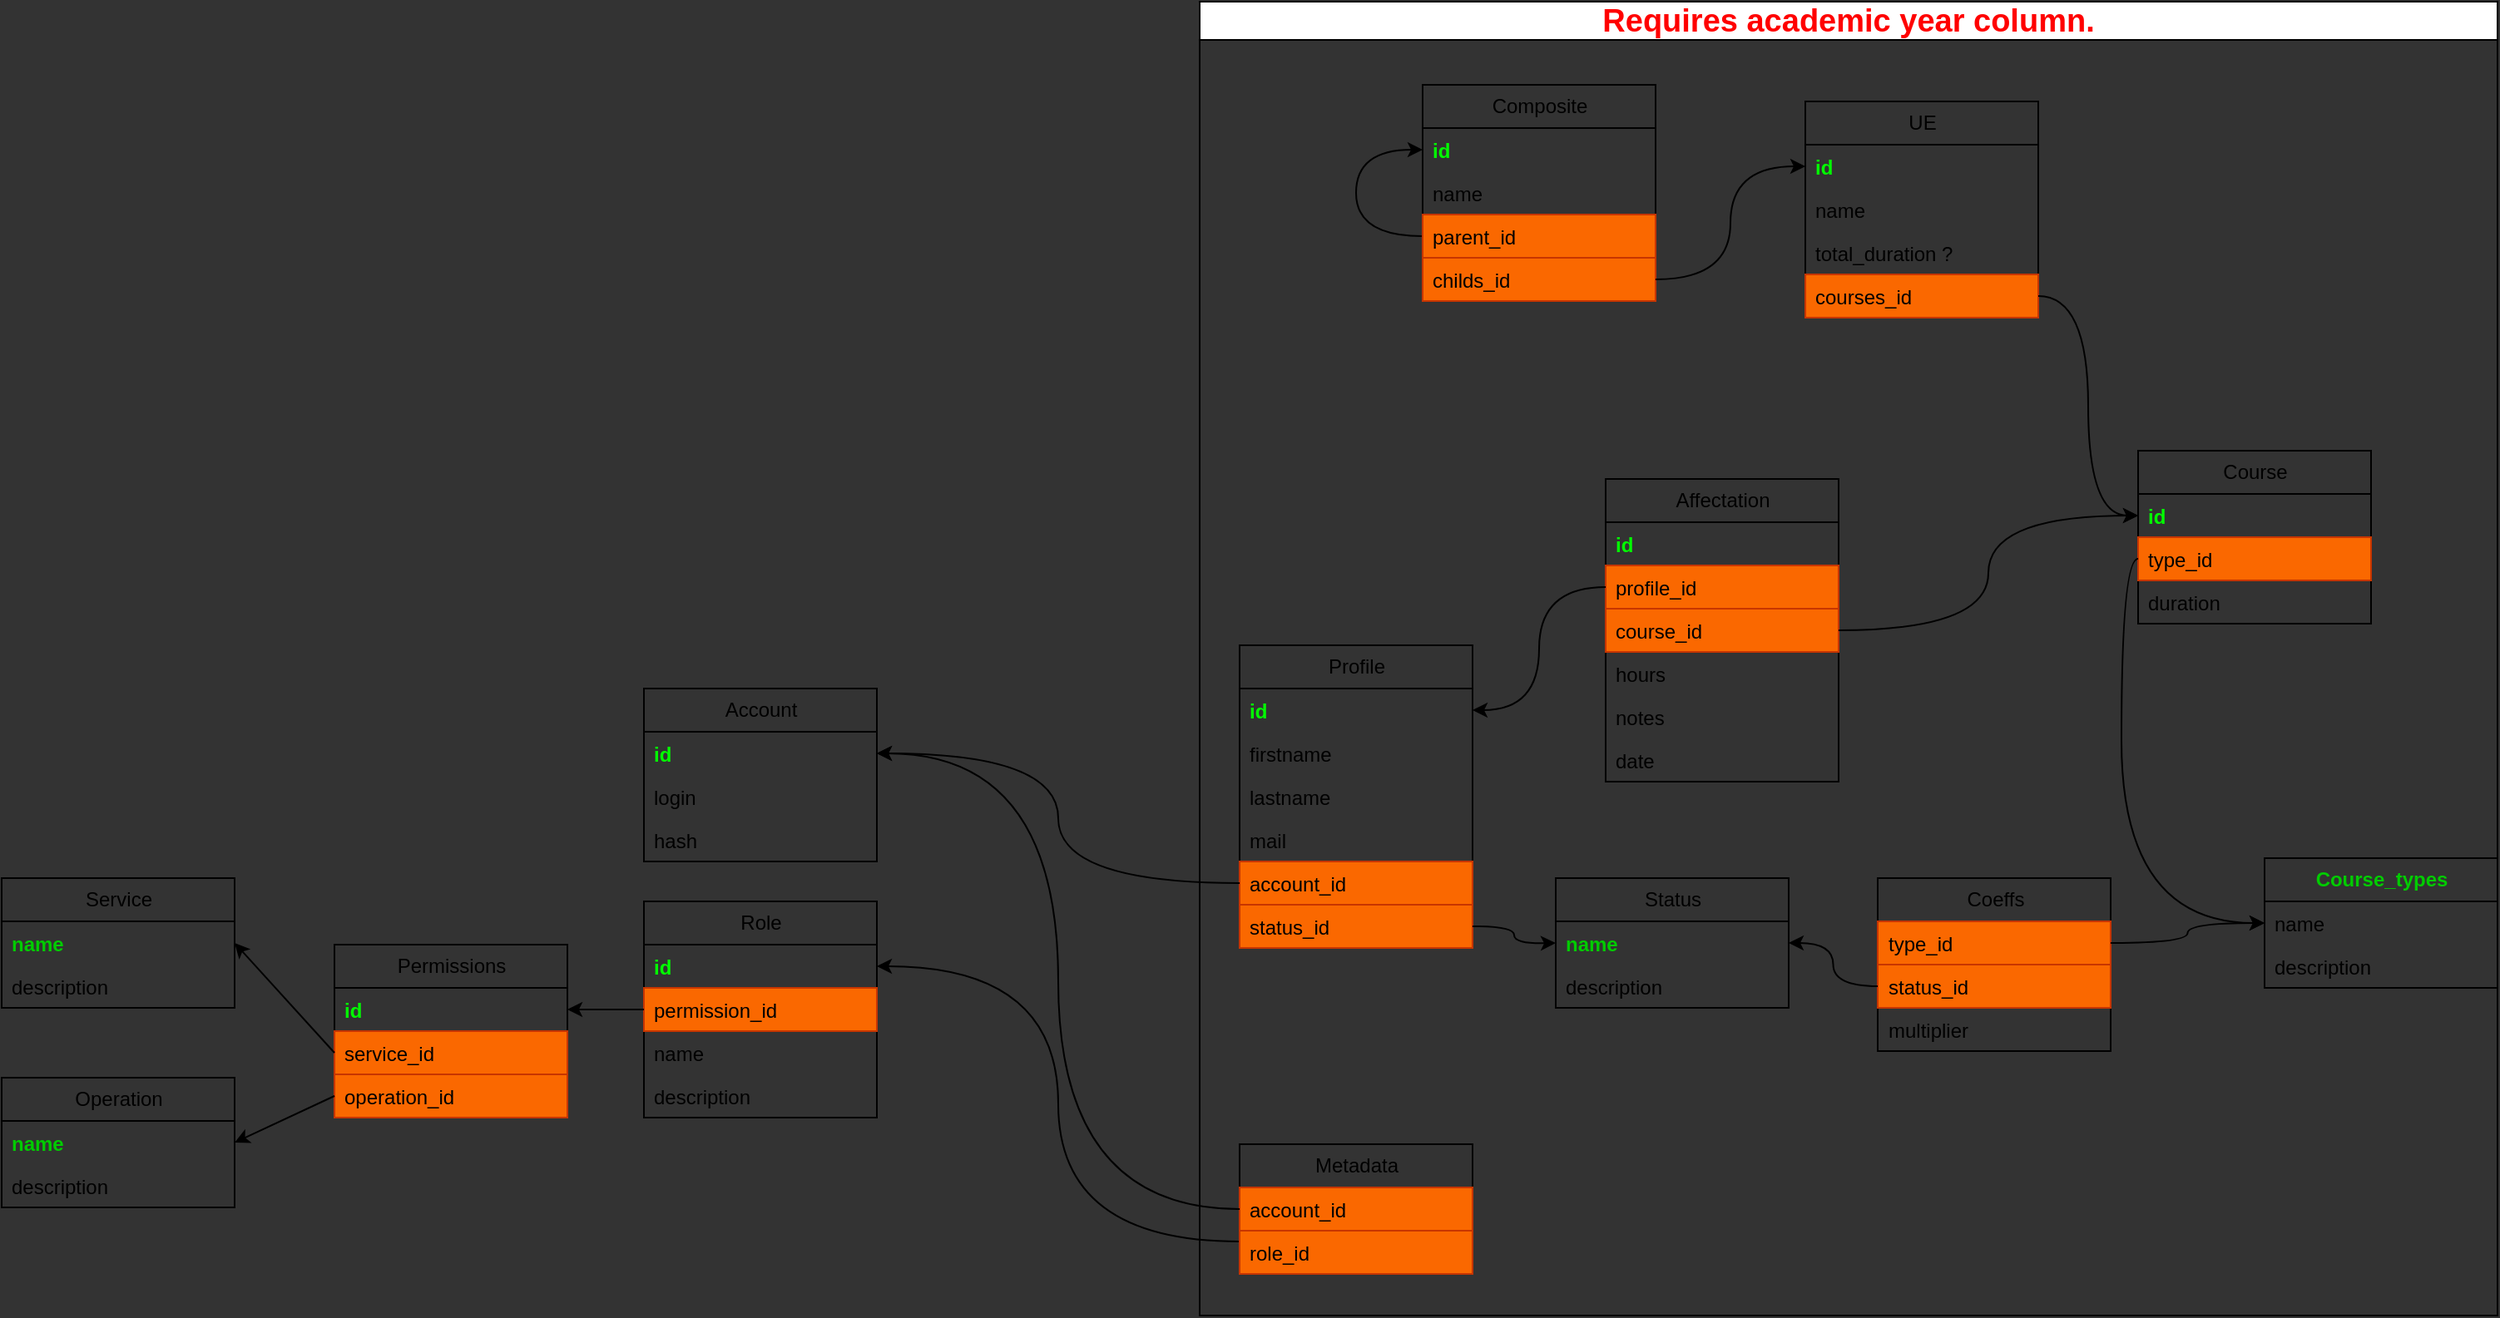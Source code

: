 <mxfile>
    <diagram id="kcSexKOCGb9BqDKbvnrg" name="Page-1">
        <mxGraphModel dx="2261" dy="825" grid="1" gridSize="10" guides="1" tooltips="1" connect="1" arrows="1" fold="1" page="1" pageScale="1" pageWidth="827" pageHeight="1169" background="#333333" math="0" shadow="0">
            <root>
                <mxCell id="0"/>
                <mxCell id="1" parent="0"/>
                <mxCell id="27" value="Profile" style="swimlane;fontStyle=0;childLayout=stackLayout;horizontal=1;startSize=26;fillColor=none;horizontalStack=0;resizeParent=1;resizeParentMax=0;resizeLast=0;collapsible=1;marginBottom=0;html=1;" parent="1" vertex="1">
                    <mxGeometry x="4" y="577" width="140" height="182" as="geometry"/>
                </mxCell>
                <mxCell id="28" value="id" style="text;strokeColor=none;fillColor=none;align=left;verticalAlign=top;spacingLeft=4;spacingRight=4;overflow=hidden;rotatable=0;points=[[0,0.5],[1,0.5]];portConstraint=eastwest;whiteSpace=wrap;html=1;fontStyle=1;fontColor=#00FF00;" parent="27" vertex="1">
                    <mxGeometry y="26" width="140" height="26" as="geometry"/>
                </mxCell>
                <mxCell id="29" value="firstname" style="text;strokeColor=none;fillColor=none;align=left;verticalAlign=top;spacingLeft=4;spacingRight=4;overflow=hidden;rotatable=0;points=[[0,0.5],[1,0.5]];portConstraint=eastwest;whiteSpace=wrap;html=1;" parent="27" vertex="1">
                    <mxGeometry y="52" width="140" height="26" as="geometry"/>
                </mxCell>
                <mxCell id="30" value="lastname" style="text;strokeColor=none;fillColor=none;align=left;verticalAlign=top;spacingLeft=4;spacingRight=4;overflow=hidden;rotatable=0;points=[[0,0.5],[1,0.5]];portConstraint=eastwest;whiteSpace=wrap;html=1;" parent="27" vertex="1">
                    <mxGeometry y="78" width="140" height="26" as="geometry"/>
                </mxCell>
                <mxCell id="31" value="mail" style="text;strokeColor=none;fillColor=none;align=left;verticalAlign=top;spacingLeft=4;spacingRight=4;overflow=hidden;rotatable=0;points=[[0,0.5],[1,0.5]];portConstraint=eastwest;whiteSpace=wrap;html=1;" parent="27" vertex="1">
                    <mxGeometry y="104" width="140" height="26" as="geometry"/>
                </mxCell>
                <mxCell id="32" value="account_id" style="text;strokeColor=#C73500;fillColor=#fa6800;align=left;verticalAlign=top;spacingLeft=4;spacingRight=4;overflow=hidden;rotatable=0;points=[[0,0.5],[1,0.5]];portConstraint=eastwest;whiteSpace=wrap;html=1;fontColor=#000000;" parent="27" vertex="1">
                    <mxGeometry y="130" width="140" height="26" as="geometry"/>
                </mxCell>
                <mxCell id="81" value="status_id" style="text;strokeColor=#C73500;fillColor=#fa6800;align=left;verticalAlign=top;spacingLeft=4;spacingRight=4;overflow=hidden;rotatable=0;points=[[0,0.5],[1,0.5]];portConstraint=eastwest;whiteSpace=wrap;html=1;fontColor=#000000;" parent="27" vertex="1">
                    <mxGeometry y="156" width="140" height="26" as="geometry"/>
                </mxCell>
                <mxCell id="19" value="Account" style="swimlane;fontStyle=0;childLayout=stackLayout;horizontal=1;startSize=26;fillColor=none;horizontalStack=0;resizeParent=1;resizeParentMax=0;resizeLast=0;collapsible=1;marginBottom=0;html=1;" parent="1" vertex="1">
                    <mxGeometry x="-354" y="603" width="140" height="104" as="geometry"/>
                </mxCell>
                <mxCell id="20" value="id" style="text;strokeColor=none;fillColor=none;align=left;verticalAlign=top;spacingLeft=4;spacingRight=4;overflow=hidden;rotatable=0;points=[[0,0.5],[1,0.5]];portConstraint=eastwest;whiteSpace=wrap;html=1;fontStyle=1;fontColor=#00FF00;" parent="19" vertex="1">
                    <mxGeometry y="26" width="140" height="26" as="geometry"/>
                </mxCell>
                <mxCell id="21" value="login" style="text;strokeColor=none;fillColor=none;align=left;verticalAlign=top;spacingLeft=4;spacingRight=4;overflow=hidden;rotatable=0;points=[[0,0.5],[1,0.5]];portConstraint=eastwest;whiteSpace=wrap;html=1;" parent="19" vertex="1">
                    <mxGeometry y="52" width="140" height="26" as="geometry"/>
                </mxCell>
                <mxCell id="22" value="hash" style="text;strokeColor=none;fillColor=none;align=left;verticalAlign=top;spacingLeft=4;spacingRight=4;overflow=hidden;rotatable=0;points=[[0,0.5],[1,0.5]];portConstraint=eastwest;whiteSpace=wrap;html=1;" parent="19" vertex="1">
                    <mxGeometry y="78" width="140" height="26" as="geometry"/>
                </mxCell>
                <mxCell id="23" value="Role" style="swimlane;fontStyle=0;childLayout=stackLayout;horizontal=1;startSize=26;fillColor=none;horizontalStack=0;resizeParent=1;resizeParentMax=0;resizeLast=0;collapsible=1;marginBottom=0;html=1;" parent="1" vertex="1">
                    <mxGeometry x="-354" y="731" width="140" height="130" as="geometry"/>
                </mxCell>
                <mxCell id="98" value="id" style="text;strokeColor=none;fillColor=none;align=left;verticalAlign=top;spacingLeft=4;spacingRight=4;overflow=hidden;rotatable=0;points=[[0,0.5],[1,0.5]];portConstraint=eastwest;whiteSpace=wrap;html=1;fontStyle=1;fontColor=#00FF00;" parent="23" vertex="1">
                    <mxGeometry y="26" width="140" height="26" as="geometry"/>
                </mxCell>
                <mxCell id="24" value="permission_id" style="text;strokeColor=#C73500;fillColor=#fa6800;align=left;verticalAlign=top;spacingLeft=4;spacingRight=4;overflow=hidden;rotatable=0;points=[[0,0.5],[1,0.5]];portConstraint=eastwest;whiteSpace=wrap;html=1;fontColor=#000000;" parent="23" vertex="1">
                    <mxGeometry y="52" width="140" height="26" as="geometry"/>
                </mxCell>
                <mxCell id="25" value="name" style="text;strokeColor=none;fillColor=none;align=left;verticalAlign=top;spacingLeft=4;spacingRight=4;overflow=hidden;rotatable=0;points=[[0,0.5],[1,0.5]];portConstraint=eastwest;whiteSpace=wrap;html=1;" parent="23" vertex="1">
                    <mxGeometry y="78" width="140" height="26" as="geometry"/>
                </mxCell>
                <mxCell id="26" value="description" style="text;strokeColor=none;fillColor=none;align=left;verticalAlign=top;spacingLeft=4;spacingRight=4;overflow=hidden;rotatable=0;points=[[0,0.5],[1,0.5]];portConstraint=eastwest;whiteSpace=wrap;html=1;" parent="23" vertex="1">
                    <mxGeometry y="104" width="140" height="26" as="geometry"/>
                </mxCell>
                <mxCell id="122" style="edgeStyle=orthogonalEdgeStyle;curved=1;html=1;exitX=0;exitY=0.75;exitDx=0;exitDy=0;entryX=1;entryY=0.5;entryDx=0;entryDy=0;fontColor=#00FF00;" parent="1" source="34" target="98" edge="1">
                    <mxGeometry relative="1" as="geometry"/>
                </mxCell>
                <mxCell id="34" value="Metadata" style="swimlane;fontStyle=0;childLayout=stackLayout;horizontal=1;startSize=26;fillColor=none;horizontalStack=0;resizeParent=1;resizeParentMax=0;resizeLast=0;collapsible=1;marginBottom=0;html=1;" parent="1" vertex="1">
                    <mxGeometry x="4" y="877" width="140" height="78" as="geometry"/>
                </mxCell>
                <mxCell id="35" value="account_id" style="text;strokeColor=#C73500;fillColor=#fa6800;align=left;verticalAlign=top;spacingLeft=4;spacingRight=4;overflow=hidden;rotatable=0;points=[[0,0.5],[1,0.5]];portConstraint=eastwest;whiteSpace=wrap;html=1;fontColor=#000000;" parent="34" vertex="1">
                    <mxGeometry y="26" width="140" height="26" as="geometry"/>
                </mxCell>
                <mxCell id="36" value="role_id" style="text;strokeColor=#C73500;fillColor=#fa6800;align=left;verticalAlign=top;spacingLeft=4;spacingRight=4;overflow=hidden;rotatable=0;points=[[0,0.5],[1,0.5]];portConstraint=eastwest;whiteSpace=wrap;html=1;fontColor=#000000;" parent="34" vertex="1">
                    <mxGeometry y="52" width="140" height="26" as="geometry"/>
                </mxCell>
                <mxCell id="38" value="Permissions" style="swimlane;fontStyle=0;childLayout=stackLayout;horizontal=1;startSize=26;fillColor=none;horizontalStack=0;resizeParent=1;resizeParentMax=0;resizeLast=0;collapsible=1;marginBottom=0;html=1;" parent="1" vertex="1">
                    <mxGeometry x="-540" y="757" width="140" height="104" as="geometry"/>
                </mxCell>
                <mxCell id="39" value="id" style="text;fillColor=none;align=left;verticalAlign=top;spacingLeft=4;spacingRight=4;overflow=hidden;rotatable=0;points=[[0,0.5],[1,0.5]];portConstraint=eastwest;whiteSpace=wrap;html=1;fontStyle=1;fontColor=#00FF00;" parent="38" vertex="1">
                    <mxGeometry y="26" width="140" height="26" as="geometry"/>
                </mxCell>
                <mxCell id="92" value="service_id" style="text;strokeColor=#C73500;fillColor=#fa6800;align=left;verticalAlign=top;spacingLeft=4;spacingRight=4;overflow=hidden;rotatable=0;points=[[0,0.5],[1,0.5]];portConstraint=eastwest;whiteSpace=wrap;html=1;fontColor=#000000;" parent="38" vertex="1">
                    <mxGeometry y="52" width="140" height="26" as="geometry"/>
                </mxCell>
                <mxCell id="40" value="operation_id" style="text;strokeColor=#C73500;fillColor=#fa6800;align=left;verticalAlign=top;spacingLeft=4;spacingRight=4;overflow=hidden;rotatable=0;points=[[0,0.5],[1,0.5]];portConstraint=eastwest;whiteSpace=wrap;html=1;fontColor=#000000;" parent="38" vertex="1">
                    <mxGeometry y="78" width="140" height="26" as="geometry"/>
                </mxCell>
                <mxCell id="42" value="Operation" style="swimlane;fontStyle=0;childLayout=stackLayout;horizontal=1;startSize=26;fillColor=none;horizontalStack=0;resizeParent=1;resizeParentMax=0;resizeLast=0;collapsible=1;marginBottom=0;html=1;" parent="1" vertex="1">
                    <mxGeometry x="-740" y="837" width="140" height="78" as="geometry"/>
                </mxCell>
                <mxCell id="44" value="name" style="text;strokeColor=none;fillColor=none;align=left;verticalAlign=top;spacingLeft=4;spacingRight=4;overflow=hidden;rotatable=0;points=[[0,0.5],[1,0.5]];portConstraint=eastwest;whiteSpace=wrap;html=1;fontStyle=1;fontColor=#00CC00;" parent="42" vertex="1">
                    <mxGeometry y="26" width="140" height="26" as="geometry"/>
                </mxCell>
                <mxCell id="49" value="description" style="text;strokeColor=none;fillColor=none;align=left;verticalAlign=top;spacingLeft=4;spacingRight=4;overflow=hidden;rotatable=0;points=[[0,0.5],[1,0.5]];portConstraint=eastwest;whiteSpace=wrap;html=1;" parent="42" vertex="1">
                    <mxGeometry y="52" width="140" height="26" as="geometry"/>
                </mxCell>
                <mxCell id="45" value="Service" style="swimlane;fontStyle=0;childLayout=stackLayout;horizontal=1;startSize=26;fillColor=none;horizontalStack=0;resizeParent=1;resizeParentMax=0;resizeLast=0;collapsible=1;marginBottom=0;html=1;" parent="1" vertex="1">
                    <mxGeometry x="-740" y="717" width="140" height="78" as="geometry"/>
                </mxCell>
                <mxCell id="47" value="name" style="text;strokeColor=none;fillColor=none;align=left;verticalAlign=top;spacingLeft=4;spacingRight=4;overflow=hidden;rotatable=0;points=[[0,0.5],[1,0.5]];portConstraint=eastwest;whiteSpace=wrap;html=1;fontStyle=1;fontColor=#00CC00;" parent="45" vertex="1">
                    <mxGeometry y="26" width="140" height="26" as="geometry"/>
                </mxCell>
                <mxCell id="48" value="description" style="text;strokeColor=none;fillColor=none;align=left;verticalAlign=top;spacingLeft=4;spacingRight=4;overflow=hidden;rotatable=0;points=[[0,0.5],[1,0.5]];portConstraint=eastwest;whiteSpace=wrap;html=1;" parent="45" vertex="1">
                    <mxGeometry y="52" width="140" height="26" as="geometry"/>
                </mxCell>
                <mxCell id="53" value="Affectation" style="swimlane;fontStyle=0;childLayout=stackLayout;horizontal=1;startSize=26;fillColor=none;horizontalStack=0;resizeParent=1;resizeParentMax=0;resizeLast=0;collapsible=1;marginBottom=0;html=1;" parent="1" vertex="1">
                    <mxGeometry x="224" y="477" width="140" height="182" as="geometry"/>
                </mxCell>
                <mxCell id="54" value="id" style="text;strokeColor=none;fillColor=none;align=left;verticalAlign=top;spacingLeft=4;spacingRight=4;overflow=hidden;rotatable=0;points=[[0,0.5],[1,0.5]];portConstraint=eastwest;whiteSpace=wrap;html=1;fontColor=#00FF00;fontStyle=1" parent="53" vertex="1">
                    <mxGeometry y="26" width="140" height="26" as="geometry"/>
                </mxCell>
                <mxCell id="55" value="profile_id" style="text;strokeColor=#C73500;fillColor=#fa6800;align=left;verticalAlign=top;spacingLeft=4;spacingRight=4;overflow=hidden;rotatable=0;points=[[0,0.5],[1,0.5]];portConstraint=eastwest;whiteSpace=wrap;html=1;fontColor=#000000;" parent="53" vertex="1">
                    <mxGeometry y="52" width="140" height="26" as="geometry"/>
                </mxCell>
                <mxCell id="56" value="course_id" style="text;strokeColor=#C73500;fillColor=#fa6800;align=left;verticalAlign=top;spacingLeft=4;spacingRight=4;overflow=hidden;rotatable=0;points=[[0,0.5],[1,0.5]];portConstraint=eastwest;whiteSpace=wrap;html=1;fontColor=#000000;" parent="53" vertex="1">
                    <mxGeometry y="78" width="140" height="26" as="geometry"/>
                </mxCell>
                <mxCell id="57" value="hours" style="text;strokeColor=none;fillColor=none;align=left;verticalAlign=top;spacingLeft=4;spacingRight=4;overflow=hidden;rotatable=0;points=[[0,0.5],[1,0.5]];portConstraint=eastwest;whiteSpace=wrap;html=1;" parent="53" vertex="1">
                    <mxGeometry y="104" width="140" height="26" as="geometry"/>
                </mxCell>
                <mxCell id="58" value="notes" style="text;strokeColor=none;fillColor=none;align=left;verticalAlign=top;spacingLeft=4;spacingRight=4;overflow=hidden;rotatable=0;points=[[0,0.5],[1,0.5]];portConstraint=eastwest;whiteSpace=wrap;html=1;" parent="53" vertex="1">
                    <mxGeometry y="130" width="140" height="26" as="geometry"/>
                </mxCell>
                <mxCell id="59" value="date" style="text;strokeColor=none;fillColor=none;align=left;verticalAlign=top;spacingLeft=4;spacingRight=4;overflow=hidden;rotatable=0;points=[[0,0.5],[1,0.5]];portConstraint=eastwest;whiteSpace=wrap;html=1;" parent="53" vertex="1">
                    <mxGeometry y="156" width="140" height="26" as="geometry"/>
                </mxCell>
                <mxCell id="61" value="Course" style="swimlane;fontStyle=0;childLayout=stackLayout;horizontal=1;startSize=26;fillColor=none;horizontalStack=0;resizeParent=1;resizeParentMax=0;resizeLast=0;collapsible=1;marginBottom=0;html=1;" parent="1" vertex="1">
                    <mxGeometry x="544" y="460" width="140" height="104" as="geometry"/>
                </mxCell>
                <mxCell id="62" value="id" style="text;strokeColor=none;fillColor=none;align=left;verticalAlign=top;spacingLeft=4;spacingRight=4;overflow=hidden;rotatable=0;points=[[0,0.5],[1,0.5]];portConstraint=eastwest;whiteSpace=wrap;html=1;fontColor=#00FF00;fontStyle=1" parent="61" vertex="1">
                    <mxGeometry y="26" width="140" height="26" as="geometry"/>
                </mxCell>
                <mxCell id="63" value="type_id" style="text;strokeColor=#C73500;fillColor=#fa6800;align=left;verticalAlign=top;spacingLeft=4;spacingRight=4;overflow=hidden;rotatable=0;points=[[0,0.5],[1,0.5]];portConstraint=eastwest;whiteSpace=wrap;html=1;fontColor=#000000;" parent="61" vertex="1">
                    <mxGeometry y="52" width="140" height="26" as="geometry"/>
                </mxCell>
                <mxCell id="64" value="duration" style="text;strokeColor=none;fillColor=none;align=left;verticalAlign=top;spacingLeft=4;spacingRight=4;overflow=hidden;rotatable=0;points=[[0,0.5],[1,0.5]];portConstraint=eastwest;whiteSpace=wrap;html=1;" parent="61" vertex="1">
                    <mxGeometry y="78" width="140" height="26" as="geometry"/>
                </mxCell>
                <mxCell id="68" value="UE" style="swimlane;fontStyle=0;childLayout=stackLayout;horizontal=1;startSize=26;fillColor=none;horizontalStack=0;resizeParent=1;resizeParentMax=0;resizeLast=0;collapsible=1;marginBottom=0;html=1;" parent="1" vertex="1">
                    <mxGeometry x="344" y="250" width="140" height="130" as="geometry"/>
                </mxCell>
                <mxCell id="69" value="id" style="text;strokeColor=none;fillColor=none;align=left;verticalAlign=top;spacingLeft=4;spacingRight=4;overflow=hidden;rotatable=0;points=[[0,0.5],[1,0.5]];portConstraint=eastwest;whiteSpace=wrap;html=1;fontStyle=1;fontColor=#00FF00;" parent="68" vertex="1">
                    <mxGeometry y="26" width="140" height="26" as="geometry"/>
                </mxCell>
                <mxCell id="70" value="name" style="text;strokeColor=none;fillColor=none;align=left;verticalAlign=top;spacingLeft=4;spacingRight=4;overflow=hidden;rotatable=0;points=[[0,0.5],[1,0.5]];portConstraint=eastwest;whiteSpace=wrap;html=1;" parent="68" vertex="1">
                    <mxGeometry y="52" width="140" height="26" as="geometry"/>
                </mxCell>
                <mxCell id="71" value="total_duration ?" style="text;strokeColor=none;fillColor=none;align=left;verticalAlign=top;spacingLeft=4;spacingRight=4;overflow=hidden;rotatable=0;points=[[0,0.5],[1,0.5]];portConstraint=eastwest;whiteSpace=wrap;html=1;" parent="68" vertex="1">
                    <mxGeometry y="78" width="140" height="26" as="geometry"/>
                </mxCell>
                <mxCell id="86" value="courses_id" style="text;strokeColor=#C73500;fillColor=#fa6800;align=left;verticalAlign=top;spacingLeft=4;spacingRight=4;overflow=hidden;rotatable=0;points=[[0,0.5],[1,0.5]];portConstraint=eastwest;whiteSpace=wrap;html=1;fontColor=#000000;" parent="68" vertex="1">
                    <mxGeometry y="104" width="140" height="26" as="geometry"/>
                </mxCell>
                <mxCell id="72" value="Composite" style="swimlane;fontStyle=0;childLayout=stackLayout;horizontal=1;startSize=26;fillColor=none;horizontalStack=0;resizeParent=1;resizeParentMax=0;resizeLast=0;collapsible=1;marginBottom=0;html=1;" parent="1" vertex="1">
                    <mxGeometry x="114" y="240" width="140" height="130" as="geometry"/>
                </mxCell>
                <mxCell id="73" value="id" style="text;strokeColor=none;fillColor=none;align=left;verticalAlign=top;spacingLeft=4;spacingRight=4;overflow=hidden;rotatable=0;points=[[0,0.5],[1,0.5]];portConstraint=eastwest;whiteSpace=wrap;html=1;fontStyle=1;fontColor=#00FF00;" parent="72" vertex="1">
                    <mxGeometry y="26" width="140" height="26" as="geometry"/>
                </mxCell>
                <mxCell id="74" value="name" style="text;strokeColor=none;fillColor=none;align=left;verticalAlign=top;spacingLeft=4;spacingRight=4;overflow=hidden;rotatable=0;points=[[0,0.5],[1,0.5]];portConstraint=eastwest;whiteSpace=wrap;html=1;" parent="72" vertex="1">
                    <mxGeometry y="52" width="140" height="26" as="geometry"/>
                </mxCell>
                <mxCell id="103" style="edgeStyle=orthogonalEdgeStyle;html=1;exitX=0;exitY=0.5;exitDx=0;exitDy=0;entryX=0;entryY=0.5;entryDx=0;entryDy=0;curved=1;" parent="72" source="75" target="73" edge="1">
                    <mxGeometry relative="1" as="geometry">
                        <Array as="points">
                            <mxPoint x="-40" y="91"/>
                            <mxPoint x="-40" y="39"/>
                        </Array>
                    </mxGeometry>
                </mxCell>
                <mxCell id="75" value="parent_id" style="text;strokeColor=#C73500;fillColor=#fa6800;align=left;verticalAlign=top;spacingLeft=4;spacingRight=4;overflow=hidden;rotatable=0;points=[[0,0.5],[1,0.5]];portConstraint=eastwest;whiteSpace=wrap;html=1;fontColor=#000000;" parent="72" vertex="1">
                    <mxGeometry y="78" width="140" height="26" as="geometry"/>
                </mxCell>
                <mxCell id="76" value="childs_id" style="text;strokeColor=#C73500;fillColor=#fa6800;align=left;verticalAlign=top;spacingLeft=4;spacingRight=4;overflow=hidden;rotatable=0;points=[[0,0.5],[1,0.5]];portConstraint=eastwest;whiteSpace=wrap;html=1;fontColor=#000000;" parent="72" vertex="1">
                    <mxGeometry y="104" width="140" height="26" as="geometry"/>
                </mxCell>
                <mxCell id="82" value="Status" style="swimlane;fontStyle=0;childLayout=stackLayout;horizontal=1;startSize=26;fillColor=none;horizontalStack=0;resizeParent=1;resizeParentMax=0;resizeLast=0;collapsible=1;marginBottom=0;html=1;" parent="1" vertex="1">
                    <mxGeometry x="194" y="717" width="140" height="78" as="geometry"/>
                </mxCell>
                <mxCell id="84" value="name" style="text;strokeColor=none;fillColor=none;align=left;verticalAlign=top;spacingLeft=4;spacingRight=4;overflow=hidden;rotatable=0;points=[[0,0.5],[1,0.5]];portConstraint=eastwest;whiteSpace=wrap;html=1;fontStyle=1;fontColor=#00CC00;" parent="82" vertex="1">
                    <mxGeometry y="26" width="140" height="26" as="geometry"/>
                </mxCell>
                <mxCell id="127" value="description" style="text;strokeColor=none;fillColor=none;align=left;verticalAlign=top;spacingLeft=4;spacingRight=4;overflow=hidden;rotatable=0;points=[[0,0.5],[1,0.5]];portConstraint=eastwest;whiteSpace=wrap;html=1;" parent="82" vertex="1">
                    <mxGeometry y="52" width="140" height="26" as="geometry"/>
                </mxCell>
                <mxCell id="93" style="edgeStyle=none;html=1;exitX=0;exitY=0.5;exitDx=0;exitDy=0;entryX=1;entryY=0.5;entryDx=0;entryDy=0;" parent="1" source="40" edge="1">
                    <mxGeometry relative="1" as="geometry">
                        <mxPoint x="-600" y="876" as="targetPoint"/>
                    </mxGeometry>
                </mxCell>
                <mxCell id="94" style="edgeStyle=none;html=1;exitX=0;exitY=0.5;exitDx=0;exitDy=0;entryX=1;entryY=0.5;entryDx=0;entryDy=0;" parent="1" source="92" edge="1">
                    <mxGeometry relative="1" as="geometry">
                        <mxPoint x="-600" y="756" as="targetPoint"/>
                    </mxGeometry>
                </mxCell>
                <mxCell id="95" style="edgeStyle=none;html=1;exitX=0;exitY=0.5;exitDx=0;exitDy=0;entryX=1;entryY=0.5;entryDx=0;entryDy=0;" parent="1" source="24" target="39" edge="1">
                    <mxGeometry relative="1" as="geometry"/>
                </mxCell>
                <mxCell id="105" style="edgeStyle=orthogonalEdgeStyle;curved=1;html=1;exitX=0;exitY=0.5;exitDx=0;exitDy=0;fontColor=#00FF00;entryX=0;entryY=0.5;entryDx=0;entryDy=0;" parent="1" source="63" target="79" edge="1">
                    <mxGeometry relative="1" as="geometry">
                        <mxPoint x="584" y="746" as="targetPoint"/>
                    </mxGeometry>
                </mxCell>
                <mxCell id="106" style="edgeStyle=orthogonalEdgeStyle;curved=1;html=1;exitX=1;exitY=0.5;exitDx=0;exitDy=0;entryX=0;entryY=0.5;entryDx=0;entryDy=0;fontColor=#00FF00;" parent="1" source="81" edge="1">
                    <mxGeometry relative="1" as="geometry">
                        <mxPoint x="194" y="756" as="targetPoint"/>
                    </mxGeometry>
                </mxCell>
                <mxCell id="107" style="edgeStyle=orthogonalEdgeStyle;curved=1;html=1;exitX=0;exitY=0.5;exitDx=0;exitDy=0;entryX=1;entryY=0.5;entryDx=0;entryDy=0;fontColor=#00FF00;" parent="1" source="55" target="28" edge="1">
                    <mxGeometry relative="1" as="geometry"/>
                </mxCell>
                <mxCell id="108" style="edgeStyle=orthogonalEdgeStyle;curved=1;html=1;exitX=1;exitY=0.5;exitDx=0;exitDy=0;entryX=0;entryY=0.5;entryDx=0;entryDy=0;fontColor=#00FF00;" parent="1" source="56" target="62" edge="1">
                    <mxGeometry relative="1" as="geometry"/>
                </mxCell>
                <mxCell id="109" value="Coeffs" style="swimlane;fontStyle=0;childLayout=stackLayout;horizontal=1;startSize=26;fillColor=none;horizontalStack=0;resizeParent=1;resizeParentMax=0;resizeLast=0;collapsible=1;marginBottom=0;html=1;" parent="1" vertex="1">
                    <mxGeometry x="387.5" y="717" width="140" height="104" as="geometry"/>
                </mxCell>
                <mxCell id="114" value="type_id" style="text;strokeColor=#C73500;fillColor=#fa6800;align=left;verticalAlign=top;spacingLeft=4;spacingRight=4;overflow=hidden;rotatable=0;points=[[0,0.5],[1,0.5]];portConstraint=eastwest;whiteSpace=wrap;html=1;fontColor=#000000;" parent="109" vertex="1">
                    <mxGeometry y="26" width="140" height="26" as="geometry"/>
                </mxCell>
                <mxCell id="115" value="status_id" style="text;strokeColor=#C73500;fillColor=#fa6800;align=left;verticalAlign=top;spacingLeft=4;spacingRight=4;overflow=hidden;rotatable=0;points=[[0,0.5],[1,0.5]];portConstraint=eastwest;whiteSpace=wrap;html=1;fontColor=#000000;" parent="109" vertex="1">
                    <mxGeometry y="52" width="140" height="26" as="geometry"/>
                </mxCell>
                <mxCell id="113" value="multiplier" style="text;strokeColor=none;fillColor=none;align=left;verticalAlign=top;spacingLeft=4;spacingRight=4;overflow=hidden;rotatable=0;points=[[0,0.5],[1,0.5]];portConstraint=eastwest;whiteSpace=wrap;html=1;" parent="109" vertex="1">
                    <mxGeometry y="78" width="140" height="26" as="geometry"/>
                </mxCell>
                <mxCell id="117" style="edgeStyle=orthogonalEdgeStyle;curved=1;html=1;exitX=1;exitY=0.5;exitDx=0;exitDy=0;entryX=0;entryY=0.5;entryDx=0;entryDy=0;fontColor=#00FF00;" parent="1" source="114" target="79" edge="1">
                    <mxGeometry relative="1" as="geometry">
                        <mxPoint x="584" y="746" as="targetPoint"/>
                    </mxGeometry>
                </mxCell>
                <mxCell id="119" style="edgeStyle=orthogonalEdgeStyle;curved=1;html=1;exitX=1;exitY=0.5;exitDx=0;exitDy=0;fontColor=#00FF00;" parent="1" source="86" target="62" edge="1">
                    <mxGeometry relative="1" as="geometry"/>
                </mxCell>
                <mxCell id="120" style="edgeStyle=orthogonalEdgeStyle;curved=1;html=1;exitX=1;exitY=0.5;exitDx=0;exitDy=0;entryX=0;entryY=0.5;entryDx=0;entryDy=0;fontColor=#00FF00;" parent="1" source="76" target="69" edge="1">
                    <mxGeometry relative="1" as="geometry"/>
                </mxCell>
                <mxCell id="123" style="edgeStyle=orthogonalEdgeStyle;curved=1;html=1;exitX=0;exitY=0.5;exitDx=0;exitDy=0;entryX=1;entryY=0.5;entryDx=0;entryDy=0;fontColor=#00FF00;" parent="1" source="35" target="20" edge="1">
                    <mxGeometry relative="1" as="geometry"/>
                </mxCell>
                <mxCell id="125" value="Requires academic year column." style="swimlane;whiteSpace=wrap;html=1;fontColor=#FF0000;fontSize=19;" parent="1" vertex="1">
                    <mxGeometry x="-20" y="190" width="780" height="790" as="geometry"/>
                </mxCell>
                <mxCell id="77" value="Course_types" style="swimlane;fontStyle=1;childLayout=stackLayout;horizontal=1;startSize=26;fillColor=none;horizontalStack=0;resizeParent=1;resizeParentMax=0;resizeLast=0;collapsible=1;marginBottom=0;html=1;fontColor=#00CC00;" parent="125" vertex="1">
                    <mxGeometry x="640" y="515" width="140" height="78" as="geometry"/>
                </mxCell>
                <mxCell id="79" value="name" style="text;strokeColor=none;fillColor=none;align=left;verticalAlign=top;spacingLeft=4;spacingRight=4;overflow=hidden;rotatable=0;points=[[0,0.5],[1,0.5]];portConstraint=eastwest;whiteSpace=wrap;html=1;" parent="77" vertex="1">
                    <mxGeometry y="26" width="140" height="26" as="geometry"/>
                </mxCell>
                <mxCell id="80" value="description" style="text;strokeColor=none;fillColor=none;align=left;verticalAlign=top;spacingLeft=4;spacingRight=4;overflow=hidden;rotatable=0;points=[[0,0.5],[1,0.5]];portConstraint=eastwest;whiteSpace=wrap;html=1;" parent="77" vertex="1">
                    <mxGeometry y="52" width="140" height="26" as="geometry"/>
                </mxCell>
                <mxCell id="126" style="edgeStyle=orthogonalEdgeStyle;curved=1;html=1;exitX=0;exitY=0.5;exitDx=0;exitDy=0;entryX=1;entryY=0.5;entryDx=0;entryDy=0;fontSize=19;fontColor=#FF0000;" parent="1" source="32" target="20" edge="1">
                    <mxGeometry relative="1" as="geometry"/>
                </mxCell>
                <mxCell id="128" style="edgeStyle=orthogonalEdgeStyle;html=1;exitX=0;exitY=0.5;exitDx=0;exitDy=0;entryX=1;entryY=0.5;entryDx=0;entryDy=0;curved=1;" edge="1" parent="1" source="115" target="84">
                    <mxGeometry relative="1" as="geometry"/>
                </mxCell>
            </root>
        </mxGraphModel>
    </diagram>
</mxfile>